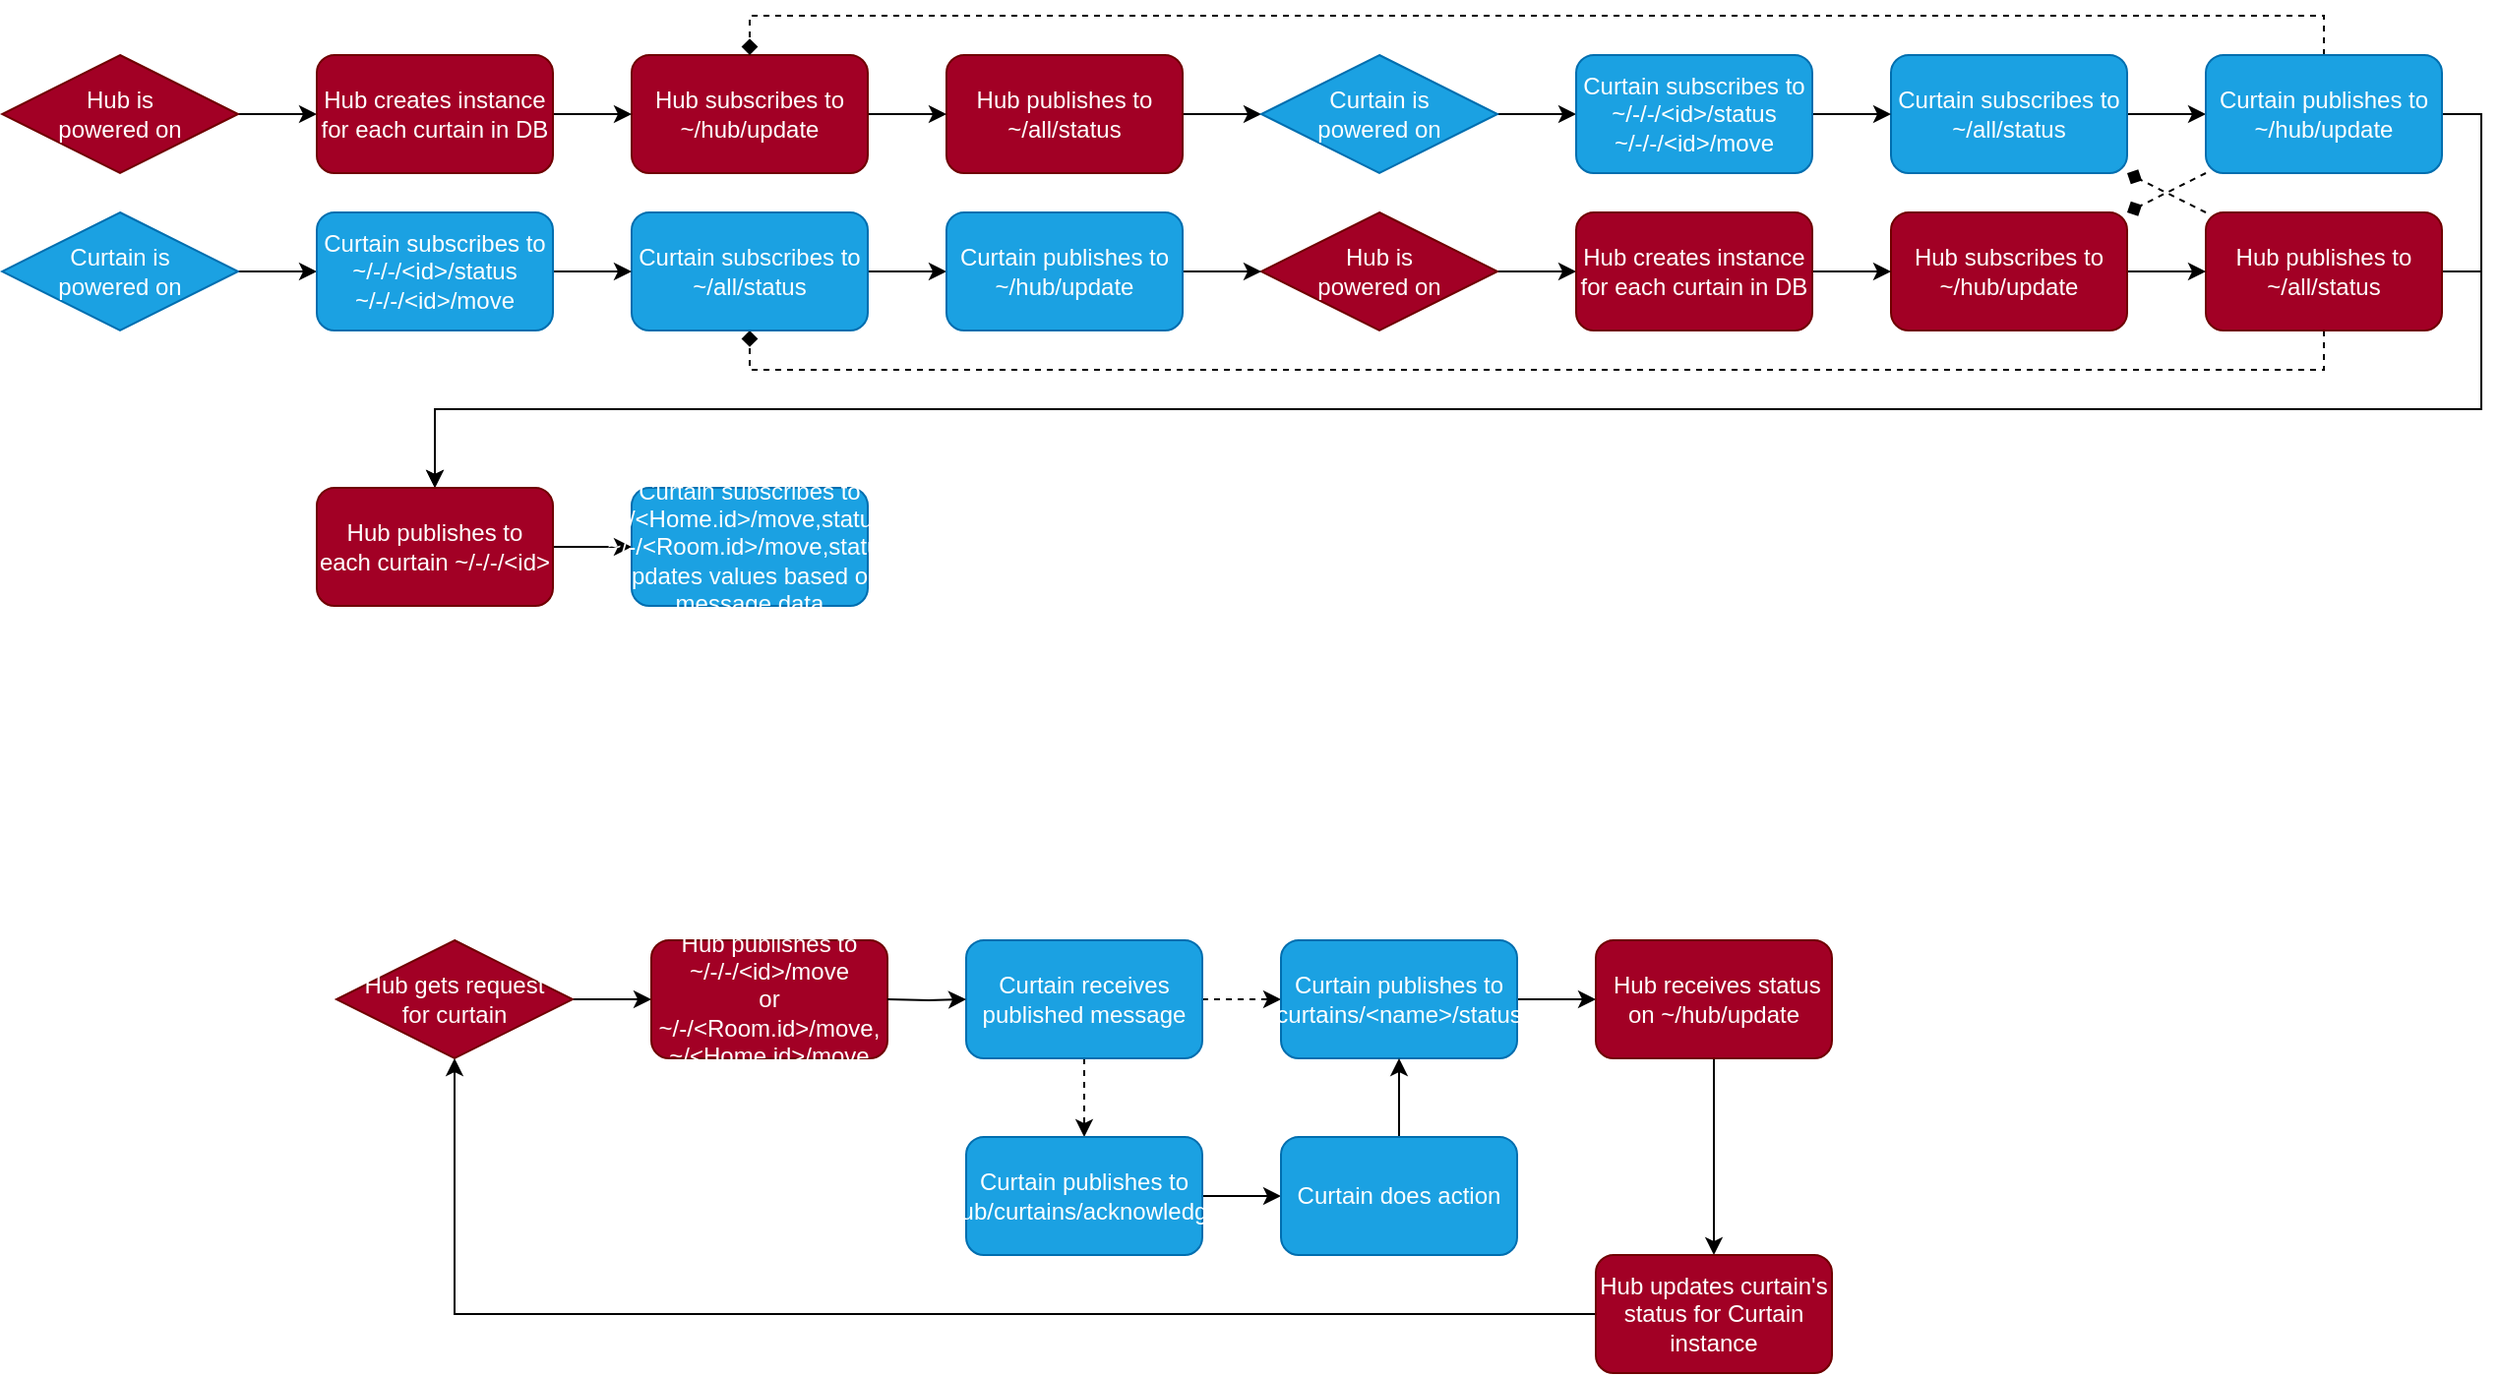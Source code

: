 <mxfile version="21.1.2" type="device">
  <diagram name="Page-1" id="57gWolXwOuoM-JA8aoAo">
    <mxGraphModel dx="2685" dy="798" grid="1" gridSize="10" guides="1" tooltips="1" connect="1" arrows="1" fold="1" page="1" pageScale="1" pageWidth="1100" pageHeight="850" math="0" shadow="0">
      <root>
        <mxCell id="0" />
        <mxCell id="1" parent="0" />
        <mxCell id="33YIE1QMlLKucIsV87hc-16" style="edgeStyle=orthogonalEdgeStyle;rounded=0;orthogonalLoop=1;jettySize=auto;html=1;exitX=1;exitY=0.5;exitDx=0;exitDy=0;entryX=0;entryY=0.5;entryDx=0;entryDy=0;" parent="1" source="33YIE1QMlLKucIsV87hc-3" target="33YIE1QMlLKucIsV87hc-14" edge="1">
          <mxGeometry relative="1" as="geometry" />
        </mxCell>
        <mxCell id="33YIE1QMlLKucIsV87hc-3" value="Hub publishes to&lt;br&gt;~/all/status" style="rounded=1;whiteSpace=wrap;html=1;fillColor=#a20025;strokeColor=#6F0000;fontColor=#ffffff;" parent="1" vertex="1">
          <mxGeometry x="490" y="50" width="120" height="60" as="geometry" />
        </mxCell>
        <mxCell id="33YIE1QMlLKucIsV87hc-54" style="edgeStyle=orthogonalEdgeStyle;rounded=0;orthogonalLoop=1;jettySize=auto;html=1;exitX=1;exitY=0.5;exitDx=0;exitDy=0;entryX=0;entryY=0.5;entryDx=0;entryDy=0;" parent="1" source="33YIE1QMlLKucIsV87hc-12" edge="1">
          <mxGeometry relative="1" as="geometry">
            <mxPoint x="340" y="530" as="targetPoint" />
          </mxGeometry>
        </mxCell>
        <mxCell id="33YIE1QMlLKucIsV87hc-12" value="Hub gets request&lt;br&gt;for curtain" style="rhombus;whiteSpace=wrap;html=1;fillColor=#a20025;strokeColor=#6F0000;fontColor=#ffffff;" parent="1" vertex="1">
          <mxGeometry x="180" y="500" width="120" height="60" as="geometry" />
        </mxCell>
        <mxCell id="33YIE1QMlLKucIsV87hc-69" style="edgeStyle=orthogonalEdgeStyle;rounded=0;orthogonalLoop=1;jettySize=auto;html=1;exitX=1;exitY=0.5;exitDx=0;exitDy=0;entryX=0;entryY=0.5;entryDx=0;entryDy=0;" parent="1" source="33YIE1QMlLKucIsV87hc-13" target="33YIE1QMlLKucIsV87hc-68" edge="1">
          <mxGeometry relative="1" as="geometry" />
        </mxCell>
        <mxCell id="33YIE1QMlLKucIsV87hc-13" value="Hub is &lt;br&gt;powered on" style="rhombus;whiteSpace=wrap;html=1;fillColor=#a20025;strokeColor=#6F0000;fontColor=#ffffff;" parent="1" vertex="1">
          <mxGeometry x="10" y="50" width="120" height="60" as="geometry" />
        </mxCell>
        <mxCell id="33YIE1QMlLKucIsV87hc-103" style="edgeStyle=orthogonalEdgeStyle;rounded=0;orthogonalLoop=1;jettySize=auto;html=1;exitX=1;exitY=0.5;exitDx=0;exitDy=0;entryX=0;entryY=0.5;entryDx=0;entryDy=0;" parent="1" source="33YIE1QMlLKucIsV87hc-14" target="33YIE1QMlLKucIsV87hc-99" edge="1">
          <mxGeometry relative="1" as="geometry" />
        </mxCell>
        <mxCell id="33YIE1QMlLKucIsV87hc-14" value="Curtain is&lt;br&gt;powered on" style="rhombus;whiteSpace=wrap;html=1;fillColor=#1ba1e2;strokeColor=#006EAF;fontColor=#ffffff;" parent="1" vertex="1">
          <mxGeometry x="650" y="50" width="120" height="60" as="geometry" />
        </mxCell>
        <mxCell id="33YIE1QMlLKucIsV87hc-21" value="Hub publishes to ~/-/-/&amp;lt;id&amp;gt;/move&lt;br&gt;or ~/-/&amp;lt;Room.id&amp;gt;/move,&lt;br&gt;~/&amp;lt;Home.id&amp;gt;/move" style="rounded=1;whiteSpace=wrap;html=1;fillColor=#a20025;strokeColor=#6F0000;fontColor=#ffffff;" parent="1" vertex="1">
          <mxGeometry x="340" y="500" width="120" height="60" as="geometry" />
        </mxCell>
        <mxCell id="33YIE1QMlLKucIsV87hc-113" style="edgeStyle=orthogonalEdgeStyle;rounded=0;orthogonalLoop=1;jettySize=auto;html=1;exitX=0.5;exitY=1;exitDx=0;exitDy=0;entryX=0.5;entryY=0;entryDx=0;entryDy=0;dashed=1;" parent="1" source="33YIE1QMlLKucIsV87hc-23" target="33YIE1QMlLKucIsV87hc-111" edge="1">
          <mxGeometry relative="1" as="geometry" />
        </mxCell>
        <mxCell id="33YIE1QMlLKucIsV87hc-116" style="edgeStyle=orthogonalEdgeStyle;rounded=0;orthogonalLoop=1;jettySize=auto;html=1;exitX=1;exitY=0.5;exitDx=0;exitDy=0;entryX=0;entryY=0.5;entryDx=0;entryDy=0;dashed=1;" parent="1" source="33YIE1QMlLKucIsV87hc-23" target="33YIE1QMlLKucIsV87hc-47" edge="1">
          <mxGeometry relative="1" as="geometry" />
        </mxCell>
        <mxCell id="33YIE1QMlLKucIsV87hc-23" value="Curtain receives published message" style="rounded=1;whiteSpace=wrap;html=1;fillColor=#1ba1e2;strokeColor=#006EAF;fontColor=#ffffff;" parent="1" vertex="1">
          <mxGeometry x="500" y="500" width="120" height="60" as="geometry" />
        </mxCell>
        <mxCell id="33YIE1QMlLKucIsV87hc-53" style="edgeStyle=orthogonalEdgeStyle;rounded=0;orthogonalLoop=1;jettySize=auto;html=1;exitX=1;exitY=0.5;exitDx=0;exitDy=0;entryX=0.5;entryY=0;entryDx=0;entryDy=0;" parent="1" source="33YIE1QMlLKucIsV87hc-77" target="pYTJIBWrfK2sdvSUUm1U-1" edge="1">
          <mxGeometry relative="1" as="geometry">
            <mxPoint x="1180" y="310" as="sourcePoint" />
            <Array as="points">
              <mxPoint x="1270" y="160" />
              <mxPoint x="1270" y="230" />
              <mxPoint x="230" y="230" />
            </Array>
            <mxPoint x="230" y="240" as="targetPoint" />
          </mxGeometry>
        </mxCell>
        <mxCell id="33YIE1QMlLKucIsV87hc-57" style="edgeStyle=orthogonalEdgeStyle;rounded=0;orthogonalLoop=1;jettySize=auto;html=1;exitX=1;exitY=0.5;exitDx=0;exitDy=0;entryX=0;entryY=0.5;entryDx=0;entryDy=0;" parent="1" target="33YIE1QMlLKucIsV87hc-23" edge="1">
          <mxGeometry relative="1" as="geometry">
            <mxPoint x="460" y="530" as="sourcePoint" />
          </mxGeometry>
        </mxCell>
        <mxCell id="33YIE1QMlLKucIsV87hc-59" style="edgeStyle=orthogonalEdgeStyle;rounded=0;orthogonalLoop=1;jettySize=auto;html=1;exitX=1;exitY=0.5;exitDx=0;exitDy=0;entryX=0;entryY=0.5;entryDx=0;entryDy=0;" parent="1" source="33YIE1QMlLKucIsV87hc-47" target="33YIE1QMlLKucIsV87hc-48" edge="1">
          <mxGeometry relative="1" as="geometry" />
        </mxCell>
        <mxCell id="33YIE1QMlLKucIsV87hc-47" value="Curtain publishes to&lt;br&gt;curtains/&amp;lt;name&amp;gt;/status" style="rounded=1;whiteSpace=wrap;html=1;fillColor=#1ba1e2;strokeColor=#006EAF;fontColor=#ffffff;" parent="1" vertex="1">
          <mxGeometry x="660" y="500" width="120" height="60" as="geometry" />
        </mxCell>
        <mxCell id="33YIE1QMlLKucIsV87hc-61" style="edgeStyle=orthogonalEdgeStyle;rounded=0;orthogonalLoop=1;jettySize=auto;html=1;exitX=0.5;exitY=1;exitDx=0;exitDy=0;" parent="1" source="33YIE1QMlLKucIsV87hc-48" target="33YIE1QMlLKucIsV87hc-60" edge="1">
          <mxGeometry relative="1" as="geometry" />
        </mxCell>
        <mxCell id="33YIE1QMlLKucIsV87hc-48" value="&amp;nbsp;Hub receives status on ~/hub/update" style="rounded=1;whiteSpace=wrap;html=1;fillColor=#a20025;strokeColor=#6F0000;fontColor=#ffffff;" parent="1" vertex="1">
          <mxGeometry x="820" y="500" width="120" height="60" as="geometry" />
        </mxCell>
        <mxCell id="33YIE1QMlLKucIsV87hc-62" style="edgeStyle=orthogonalEdgeStyle;rounded=0;orthogonalLoop=1;jettySize=auto;html=1;exitX=0;exitY=0.5;exitDx=0;exitDy=0;entryX=0.5;entryY=1;entryDx=0;entryDy=0;" parent="1" source="33YIE1QMlLKucIsV87hc-60" target="33YIE1QMlLKucIsV87hc-12" edge="1">
          <mxGeometry relative="1" as="geometry" />
        </mxCell>
        <mxCell id="33YIE1QMlLKucIsV87hc-60" value="Hub updates curtain&#39;s status for Curtain instance" style="rounded=1;whiteSpace=wrap;html=1;fillColor=#a20025;strokeColor=#6F0000;fontColor=#ffffff;" parent="1" vertex="1">
          <mxGeometry x="820" y="660" width="120" height="60" as="geometry" />
        </mxCell>
        <mxCell id="33YIE1QMlLKucIsV87hc-71" style="edgeStyle=orthogonalEdgeStyle;rounded=0;orthogonalLoop=1;jettySize=auto;html=1;exitX=1;exitY=0.5;exitDx=0;exitDy=0;entryX=0;entryY=0.5;entryDx=0;entryDy=0;" parent="1" source="33YIE1QMlLKucIsV87hc-66" target="33YIE1QMlLKucIsV87hc-3" edge="1">
          <mxGeometry relative="1" as="geometry" />
        </mxCell>
        <mxCell id="33YIE1QMlLKucIsV87hc-66" value="Hub subscribes to ~/hub/update" style="rounded=1;whiteSpace=wrap;html=1;fillColor=#a20025;strokeColor=#6F0000;fontColor=#ffffff;" parent="1" vertex="1">
          <mxGeometry x="330" y="50" width="120" height="60" as="geometry" />
        </mxCell>
        <mxCell id="33YIE1QMlLKucIsV87hc-70" style="edgeStyle=orthogonalEdgeStyle;rounded=0;orthogonalLoop=1;jettySize=auto;html=1;exitX=1;exitY=0.5;exitDx=0;exitDy=0;" parent="1" source="33YIE1QMlLKucIsV87hc-68" target="33YIE1QMlLKucIsV87hc-66" edge="1">
          <mxGeometry relative="1" as="geometry" />
        </mxCell>
        <mxCell id="33YIE1QMlLKucIsV87hc-68" value="Hub creates instance for each curtain in DB" style="rounded=1;whiteSpace=wrap;html=1;fillColor=#a20025;strokeColor=#6F0000;fontColor=#ffffff;" parent="1" vertex="1">
          <mxGeometry x="170" y="50" width="120" height="60" as="geometry" />
        </mxCell>
        <mxCell id="33YIE1QMlLKucIsV87hc-105" style="edgeStyle=orthogonalEdgeStyle;rounded=0;orthogonalLoop=1;jettySize=auto;html=1;exitX=1;exitY=0.5;exitDx=0;exitDy=0;entryX=0;entryY=0.5;entryDx=0;entryDy=0;" parent="1" source="33YIE1QMlLKucIsV87hc-72" target="33YIE1QMlLKucIsV87hc-73" edge="1">
          <mxGeometry relative="1" as="geometry" />
        </mxCell>
        <mxCell id="33YIE1QMlLKucIsV87hc-72" value="Curtain subscribes to&lt;br&gt;~/all/status" style="rounded=1;whiteSpace=wrap;html=1;fillColor=#1ba1e2;strokeColor=#006EAF;fontColor=#ffffff;" parent="1" vertex="1">
          <mxGeometry x="970" y="50" width="120" height="60" as="geometry" />
        </mxCell>
        <mxCell id="33YIE1QMlLKucIsV87hc-110" style="edgeStyle=orthogonalEdgeStyle;rounded=0;orthogonalLoop=1;jettySize=auto;html=1;exitX=1;exitY=0.5;exitDx=0;exitDy=0;entryX=0.5;entryY=0;entryDx=0;entryDy=0;" parent="1" source="33YIE1QMlLKucIsV87hc-73" target="pYTJIBWrfK2sdvSUUm1U-1" edge="1">
          <mxGeometry relative="1" as="geometry">
            <Array as="points">
              <mxPoint x="1270" y="80" />
              <mxPoint x="1270" y="230" />
              <mxPoint x="230" y="230" />
            </Array>
            <mxPoint x="230" y="240" as="targetPoint" />
          </mxGeometry>
        </mxCell>
        <mxCell id="33YIE1QMlLKucIsV87hc-117" style="edgeStyle=orthogonalEdgeStyle;rounded=0;orthogonalLoop=1;jettySize=auto;html=1;exitX=0.5;exitY=0;exitDx=0;exitDy=0;entryX=0.5;entryY=0;entryDx=0;entryDy=0;dashed=1;endArrow=diamond;endFill=1;" parent="1" source="33YIE1QMlLKucIsV87hc-73" target="33YIE1QMlLKucIsV87hc-66" edge="1">
          <mxGeometry relative="1" as="geometry" />
        </mxCell>
        <mxCell id="33YIE1QMlLKucIsV87hc-120" style="rounded=0;orthogonalLoop=1;jettySize=auto;html=1;entryX=1;entryY=0;entryDx=0;entryDy=0;dashed=1;endArrow=diamond;endFill=1;" parent="1" target="33YIE1QMlLKucIsV87hc-83" edge="1">
          <mxGeometry relative="1" as="geometry">
            <mxPoint x="1130" y="110" as="sourcePoint" />
          </mxGeometry>
        </mxCell>
        <mxCell id="33YIE1QMlLKucIsV87hc-73" value="Curtain publishes to ~/hub/update" style="rounded=1;whiteSpace=wrap;html=1;fillColor=#1ba1e2;strokeColor=#006EAF;fontColor=#ffffff;" parent="1" vertex="1">
          <mxGeometry x="1130" y="50" width="120" height="60" as="geometry" />
        </mxCell>
        <mxCell id="33YIE1QMlLKucIsV87hc-118" style="edgeStyle=orthogonalEdgeStyle;rounded=0;orthogonalLoop=1;jettySize=auto;html=1;exitX=0.5;exitY=1;exitDx=0;exitDy=0;entryX=0.5;entryY=1;entryDx=0;entryDy=0;dashed=1;endArrow=diamond;endFill=1;" parent="1" source="33YIE1QMlLKucIsV87hc-77" target="33YIE1QMlLKucIsV87hc-87" edge="1">
          <mxGeometry relative="1" as="geometry" />
        </mxCell>
        <mxCell id="33YIE1QMlLKucIsV87hc-119" style="rounded=0;orthogonalLoop=1;jettySize=auto;html=1;exitX=0;exitY=0;exitDx=0;exitDy=0;entryX=1;entryY=1;entryDx=0;entryDy=0;dashed=1;startArrow=none;startFill=0;endArrow=diamond;endFill=1;" parent="1" source="33YIE1QMlLKucIsV87hc-77" target="33YIE1QMlLKucIsV87hc-72" edge="1">
          <mxGeometry relative="1" as="geometry" />
        </mxCell>
        <mxCell id="33YIE1QMlLKucIsV87hc-77" value="Hub publishes to&lt;br&gt;~/all/status" style="rounded=1;whiteSpace=wrap;html=1;fillColor=#a20025;strokeColor=#6F0000;fontColor=#ffffff;" parent="1" vertex="1">
          <mxGeometry x="1130" y="130" width="120" height="60" as="geometry" />
        </mxCell>
        <mxCell id="33YIE1QMlLKucIsV87hc-78" style="edgeStyle=orthogonalEdgeStyle;rounded=0;orthogonalLoop=1;jettySize=auto;html=1;exitX=1;exitY=0.5;exitDx=0;exitDy=0;entryX=0;entryY=0.5;entryDx=0;entryDy=0;" parent="1" source="33YIE1QMlLKucIsV87hc-79" target="33YIE1QMlLKucIsV87hc-85" edge="1">
          <mxGeometry relative="1" as="geometry" />
        </mxCell>
        <mxCell id="33YIE1QMlLKucIsV87hc-79" value="Hub is &lt;br&gt;powered on" style="rhombus;whiteSpace=wrap;html=1;fillColor=#a20025;strokeColor=#6F0000;fontColor=#ffffff;" parent="1" vertex="1">
          <mxGeometry x="650" y="130" width="120" height="60" as="geometry" />
        </mxCell>
        <mxCell id="33YIE1QMlLKucIsV87hc-106" style="edgeStyle=orthogonalEdgeStyle;rounded=0;orthogonalLoop=1;jettySize=auto;html=1;exitX=1;exitY=0.5;exitDx=0;exitDy=0;entryX=0;entryY=0.5;entryDx=0;entryDy=0;" parent="1" source="33YIE1QMlLKucIsV87hc-81" target="33YIE1QMlLKucIsV87hc-100" edge="1">
          <mxGeometry relative="1" as="geometry" />
        </mxCell>
        <mxCell id="33YIE1QMlLKucIsV87hc-81" value="Curtain is&lt;br&gt;powered on" style="rhombus;whiteSpace=wrap;html=1;fillColor=#1ba1e2;strokeColor=#006EAF;fontColor=#ffffff;" parent="1" vertex="1">
          <mxGeometry x="10" y="130" width="120" height="60" as="geometry" />
        </mxCell>
        <mxCell id="33YIE1QMlLKucIsV87hc-109" style="edgeStyle=orthogonalEdgeStyle;rounded=0;orthogonalLoop=1;jettySize=auto;html=1;exitX=1;exitY=0.5;exitDx=0;exitDy=0;entryX=0;entryY=0.5;entryDx=0;entryDy=0;" parent="1" source="33YIE1QMlLKucIsV87hc-83" target="33YIE1QMlLKucIsV87hc-77" edge="1">
          <mxGeometry relative="1" as="geometry" />
        </mxCell>
        <mxCell id="33YIE1QMlLKucIsV87hc-83" value="Hub subscribes to ~/hub/update" style="rounded=1;whiteSpace=wrap;html=1;fillColor=#a20025;strokeColor=#6F0000;fontColor=#ffffff;" parent="1" vertex="1">
          <mxGeometry x="970" y="130" width="120" height="60" as="geometry" />
        </mxCell>
        <mxCell id="33YIE1QMlLKucIsV87hc-84" style="edgeStyle=orthogonalEdgeStyle;rounded=0;orthogonalLoop=1;jettySize=auto;html=1;exitX=1;exitY=0.5;exitDx=0;exitDy=0;" parent="1" source="33YIE1QMlLKucIsV87hc-85" target="33YIE1QMlLKucIsV87hc-83" edge="1">
          <mxGeometry relative="1" as="geometry" />
        </mxCell>
        <mxCell id="33YIE1QMlLKucIsV87hc-85" value="Hub creates instance for each curtain in DB" style="rounded=1;whiteSpace=wrap;html=1;fillColor=#a20025;strokeColor=#6F0000;fontColor=#ffffff;" parent="1" vertex="1">
          <mxGeometry x="810" y="130" width="120" height="60" as="geometry" />
        </mxCell>
        <mxCell id="33YIE1QMlLKucIsV87hc-108" style="edgeStyle=orthogonalEdgeStyle;rounded=0;orthogonalLoop=1;jettySize=auto;html=1;exitX=1;exitY=0.5;exitDx=0;exitDy=0;entryX=0;entryY=0.5;entryDx=0;entryDy=0;" parent="1" source="33YIE1QMlLKucIsV87hc-87" target="33YIE1QMlLKucIsV87hc-88" edge="1">
          <mxGeometry relative="1" as="geometry" />
        </mxCell>
        <mxCell id="33YIE1QMlLKucIsV87hc-87" value="Curtain subscribes to&lt;br&gt;~/all/status" style="rounded=1;whiteSpace=wrap;html=1;fillColor=#1ba1e2;strokeColor=#006EAF;fontColor=#ffffff;" parent="1" vertex="1">
          <mxGeometry x="330" y="130" width="120" height="60" as="geometry" />
        </mxCell>
        <mxCell id="33YIE1QMlLKucIsV87hc-89" style="edgeStyle=orthogonalEdgeStyle;rounded=0;orthogonalLoop=1;jettySize=auto;html=1;exitX=1;exitY=0.5;exitDx=0;exitDy=0;entryX=0;entryY=0.5;entryDx=0;entryDy=0;" parent="1" source="33YIE1QMlLKucIsV87hc-88" target="33YIE1QMlLKucIsV87hc-79" edge="1">
          <mxGeometry relative="1" as="geometry" />
        </mxCell>
        <mxCell id="33YIE1QMlLKucIsV87hc-88" value="Curtain publishes to ~/hub/update" style="rounded=1;whiteSpace=wrap;html=1;fillColor=#1ba1e2;strokeColor=#006EAF;fontColor=#ffffff;" parent="1" vertex="1">
          <mxGeometry x="490" y="130" width="120" height="60" as="geometry" />
        </mxCell>
        <mxCell id="33YIE1QMlLKucIsV87hc-104" style="edgeStyle=orthogonalEdgeStyle;rounded=0;orthogonalLoop=1;jettySize=auto;html=1;exitX=1;exitY=0.5;exitDx=0;exitDy=0;entryX=0;entryY=0.5;entryDx=0;entryDy=0;" parent="1" source="33YIE1QMlLKucIsV87hc-99" target="33YIE1QMlLKucIsV87hc-72" edge="1">
          <mxGeometry relative="1" as="geometry" />
        </mxCell>
        <mxCell id="33YIE1QMlLKucIsV87hc-99" value="Curtain subscribes to&lt;br&gt;~/-/-/&amp;lt;id&amp;gt;/status&lt;br&gt;~/-/-/&amp;lt;id&amp;gt;/move" style="rounded=1;whiteSpace=wrap;html=1;fillColor=#1ba1e2;strokeColor=#006EAF;fontColor=#ffffff;" parent="1" vertex="1">
          <mxGeometry x="810" y="50" width="120" height="60" as="geometry" />
        </mxCell>
        <mxCell id="33YIE1QMlLKucIsV87hc-107" style="edgeStyle=orthogonalEdgeStyle;rounded=0;orthogonalLoop=1;jettySize=auto;html=1;exitX=1;exitY=0.5;exitDx=0;exitDy=0;entryX=0;entryY=0.5;entryDx=0;entryDy=0;" parent="1" source="33YIE1QMlLKucIsV87hc-100" target="33YIE1QMlLKucIsV87hc-87" edge="1">
          <mxGeometry relative="1" as="geometry" />
        </mxCell>
        <mxCell id="33YIE1QMlLKucIsV87hc-100" value="Curtain subscribes to&lt;br&gt;~/-/-/&amp;lt;id&amp;gt;/status&lt;br&gt;~/-/-/&amp;lt;id&amp;gt;/move" style="rounded=1;whiteSpace=wrap;html=1;fillColor=#1ba1e2;strokeColor=#006EAF;fontColor=#ffffff;" parent="1" vertex="1">
          <mxGeometry x="170" y="130" width="120" height="60" as="geometry" />
        </mxCell>
        <mxCell id="33YIE1QMlLKucIsV87hc-114" style="edgeStyle=orthogonalEdgeStyle;rounded=0;orthogonalLoop=1;jettySize=auto;html=1;exitX=1;exitY=0.5;exitDx=0;exitDy=0;entryX=0;entryY=0.5;entryDx=0;entryDy=0;" parent="1" source="33YIE1QMlLKucIsV87hc-111" target="33YIE1QMlLKucIsV87hc-112" edge="1">
          <mxGeometry relative="1" as="geometry" />
        </mxCell>
        <mxCell id="33YIE1QMlLKucIsV87hc-111" value="Curtain publishes to hub/curtains/acknowledge" style="rounded=1;whiteSpace=wrap;html=1;fillColor=#1ba1e2;strokeColor=#006EAF;fontColor=#ffffff;" parent="1" vertex="1">
          <mxGeometry x="500" y="600" width="120" height="60" as="geometry" />
        </mxCell>
        <mxCell id="33YIE1QMlLKucIsV87hc-115" style="edgeStyle=orthogonalEdgeStyle;rounded=0;orthogonalLoop=1;jettySize=auto;html=1;exitX=0.5;exitY=0;exitDx=0;exitDy=0;entryX=0.5;entryY=1;entryDx=0;entryDy=0;" parent="1" source="33YIE1QMlLKucIsV87hc-112" target="33YIE1QMlLKucIsV87hc-47" edge="1">
          <mxGeometry relative="1" as="geometry" />
        </mxCell>
        <mxCell id="33YIE1QMlLKucIsV87hc-112" value="Curtain does action" style="rounded=1;whiteSpace=wrap;html=1;fillColor=#1ba1e2;strokeColor=#006EAF;fontColor=#ffffff;" parent="1" vertex="1">
          <mxGeometry x="660" y="600" width="120" height="60" as="geometry" />
        </mxCell>
        <mxCell id="pYTJIBWrfK2sdvSUUm1U-3" style="edgeStyle=orthogonalEdgeStyle;rounded=0;orthogonalLoop=1;jettySize=auto;html=1;exitX=1;exitY=0.5;exitDx=0;exitDy=0;" edge="1" parent="1" source="pYTJIBWrfK2sdvSUUm1U-1" target="pYTJIBWrfK2sdvSUUm1U-2">
          <mxGeometry relative="1" as="geometry" />
        </mxCell>
        <mxCell id="pYTJIBWrfK2sdvSUUm1U-1" value="Hub publishes to each curtain ~/-/-/&amp;lt;id&amp;gt;" style="rounded=1;whiteSpace=wrap;html=1;fillColor=#a20025;strokeColor=#6F0000;fontColor=#ffffff;" vertex="1" parent="1">
          <mxGeometry x="170" y="270" width="120" height="60" as="geometry" />
        </mxCell>
        <mxCell id="pYTJIBWrfK2sdvSUUm1U-2" value="Curtain subscribes to &lt;br&gt;~/&amp;lt;Home.id&amp;gt;/move,status&lt;br&gt;~/-/&amp;lt;Room.id&amp;gt;/move,status&lt;br&gt;updates values based on message data" style="rounded=1;whiteSpace=wrap;html=1;fillColor=#1ba1e2;strokeColor=#006EAF;fontColor=#ffffff;" vertex="1" parent="1">
          <mxGeometry x="330" y="270" width="120" height="60" as="geometry" />
        </mxCell>
      </root>
    </mxGraphModel>
  </diagram>
</mxfile>
